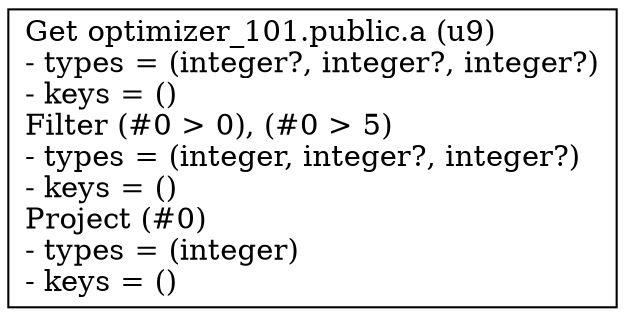 digraph G {
    node0 [shape = record, label="Get optimizer_101.public.a (u9)\l- types = (integer?, integer?, integer?)\l- keys = ()\lFilter (#0 \> 0), (#0 \> 5)\l- types = (integer, integer?, integer?)\l- keys = ()\lProject (#0)\l- types = (integer)\l- keys = ()\l"]
}
